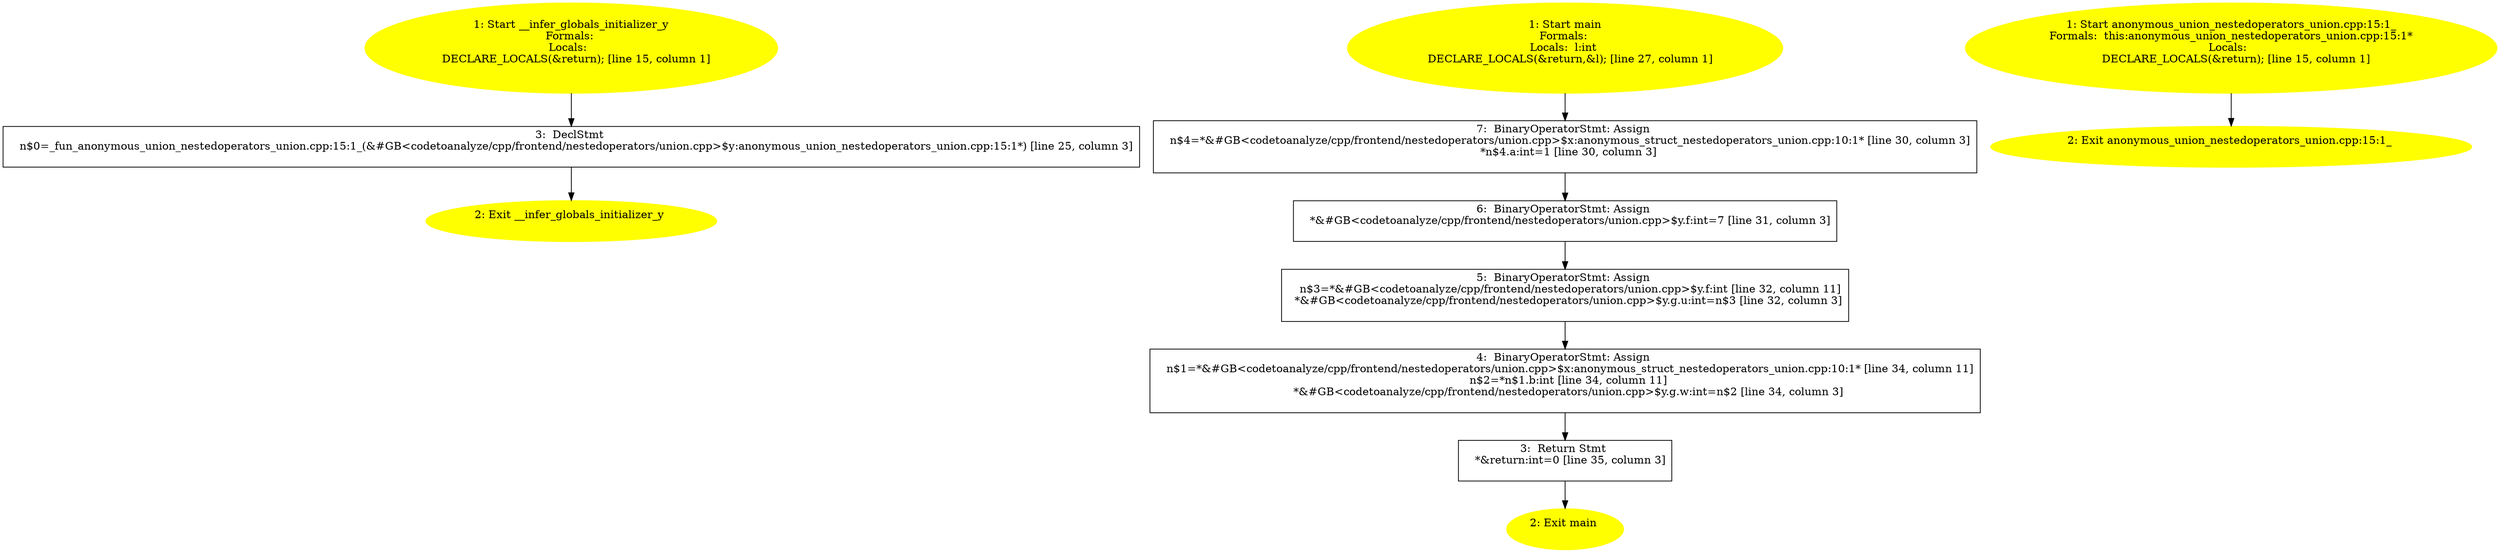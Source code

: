 /* @generated */
digraph cfg {
"__infer_globals_initializer_y.0ea250be2dd991733c9131c53abc3c54_1" [label="1: Start __infer_globals_initializer_y\nFormals: \nLocals:  \n   DECLARE_LOCALS(&return); [line 15, column 1]\n " color=yellow style=filled]
	

	 "__infer_globals_initializer_y.0ea250be2dd991733c9131c53abc3c54_1" -> "__infer_globals_initializer_y.0ea250be2dd991733c9131c53abc3c54_3" ;
"__infer_globals_initializer_y.0ea250be2dd991733c9131c53abc3c54_2" [label="2: Exit __infer_globals_initializer_y \n  " color=yellow style=filled]
	

"__infer_globals_initializer_y.0ea250be2dd991733c9131c53abc3c54_3" [label="3:  DeclStmt \n   n$0=_fun_anonymous_union_nestedoperators_union.cpp:15:1_(&#GB<codetoanalyze/cpp/frontend/nestedoperators/union.cpp>$y:anonymous_union_nestedoperators_union.cpp:15:1*) [line 25, column 3]\n " shape="box"]
	

	 "__infer_globals_initializer_y.0ea250be2dd991733c9131c53abc3c54_3" -> "__infer_globals_initializer_y.0ea250be2dd991733c9131c53abc3c54_2" ;
"main.fad58de7366495db4650cfefac2fcd61_1" [label="1: Start main\nFormals: \nLocals:  l:int \n   DECLARE_LOCALS(&return,&l); [line 27, column 1]\n " color=yellow style=filled]
	

	 "main.fad58de7366495db4650cfefac2fcd61_1" -> "main.fad58de7366495db4650cfefac2fcd61_7" ;
"main.fad58de7366495db4650cfefac2fcd61_2" [label="2: Exit main \n  " color=yellow style=filled]
	

"main.fad58de7366495db4650cfefac2fcd61_3" [label="3:  Return Stmt \n   *&return:int=0 [line 35, column 3]\n " shape="box"]
	

	 "main.fad58de7366495db4650cfefac2fcd61_3" -> "main.fad58de7366495db4650cfefac2fcd61_2" ;
"main.fad58de7366495db4650cfefac2fcd61_4" [label="4:  BinaryOperatorStmt: Assign \n   n$1=*&#GB<codetoanalyze/cpp/frontend/nestedoperators/union.cpp>$x:anonymous_struct_nestedoperators_union.cpp:10:1* [line 34, column 11]\n  n$2=*n$1.b:int [line 34, column 11]\n  *&#GB<codetoanalyze/cpp/frontend/nestedoperators/union.cpp>$y.g.w:int=n$2 [line 34, column 3]\n " shape="box"]
	

	 "main.fad58de7366495db4650cfefac2fcd61_4" -> "main.fad58de7366495db4650cfefac2fcd61_3" ;
"main.fad58de7366495db4650cfefac2fcd61_5" [label="5:  BinaryOperatorStmt: Assign \n   n$3=*&#GB<codetoanalyze/cpp/frontend/nestedoperators/union.cpp>$y.f:int [line 32, column 11]\n  *&#GB<codetoanalyze/cpp/frontend/nestedoperators/union.cpp>$y.g.u:int=n$3 [line 32, column 3]\n " shape="box"]
	

	 "main.fad58de7366495db4650cfefac2fcd61_5" -> "main.fad58de7366495db4650cfefac2fcd61_4" ;
"main.fad58de7366495db4650cfefac2fcd61_6" [label="6:  BinaryOperatorStmt: Assign \n   *&#GB<codetoanalyze/cpp/frontend/nestedoperators/union.cpp>$y.f:int=7 [line 31, column 3]\n " shape="box"]
	

	 "main.fad58de7366495db4650cfefac2fcd61_6" -> "main.fad58de7366495db4650cfefac2fcd61_5" ;
"main.fad58de7366495db4650cfefac2fcd61_7" [label="7:  BinaryOperatorStmt: Assign \n   n$4=*&#GB<codetoanalyze/cpp/frontend/nestedoperators/union.cpp>$x:anonymous_struct_nestedoperators_union.cpp:10:1* [line 30, column 3]\n  *n$4.a:int=1 [line 30, column 3]\n " shape="box"]
	

	 "main.fad58de7366495db4650cfefac2fcd61_7" -> "main.fad58de7366495db4650cfefac2fcd61_6" ;
"#anonymous_union_nestedoperators_union.cpp:15:1#{12517556114589879497}.4d96ad7522b6448f22454f6bd6e9a42f_1" [label="1: Start anonymous_union_nestedoperators_union.cpp:15:1_\nFormals:  this:anonymous_union_nestedoperators_union.cpp:15:1*\nLocals:  \n   DECLARE_LOCALS(&return); [line 15, column 1]\n " color=yellow style=filled]
	

	 "#anonymous_union_nestedoperators_union.cpp:15:1#{12517556114589879497}.4d96ad7522b6448f22454f6bd6e9a42f_1" -> "#anonymous_union_nestedoperators_union.cpp:15:1#{12517556114589879497}.4d96ad7522b6448f22454f6bd6e9a42f_2" ;
"#anonymous_union_nestedoperators_union.cpp:15:1#{12517556114589879497}.4d96ad7522b6448f22454f6bd6e9a42f_2" [label="2: Exit anonymous_union_nestedoperators_union.cpp:15:1_ \n  " color=yellow style=filled]
	

}
